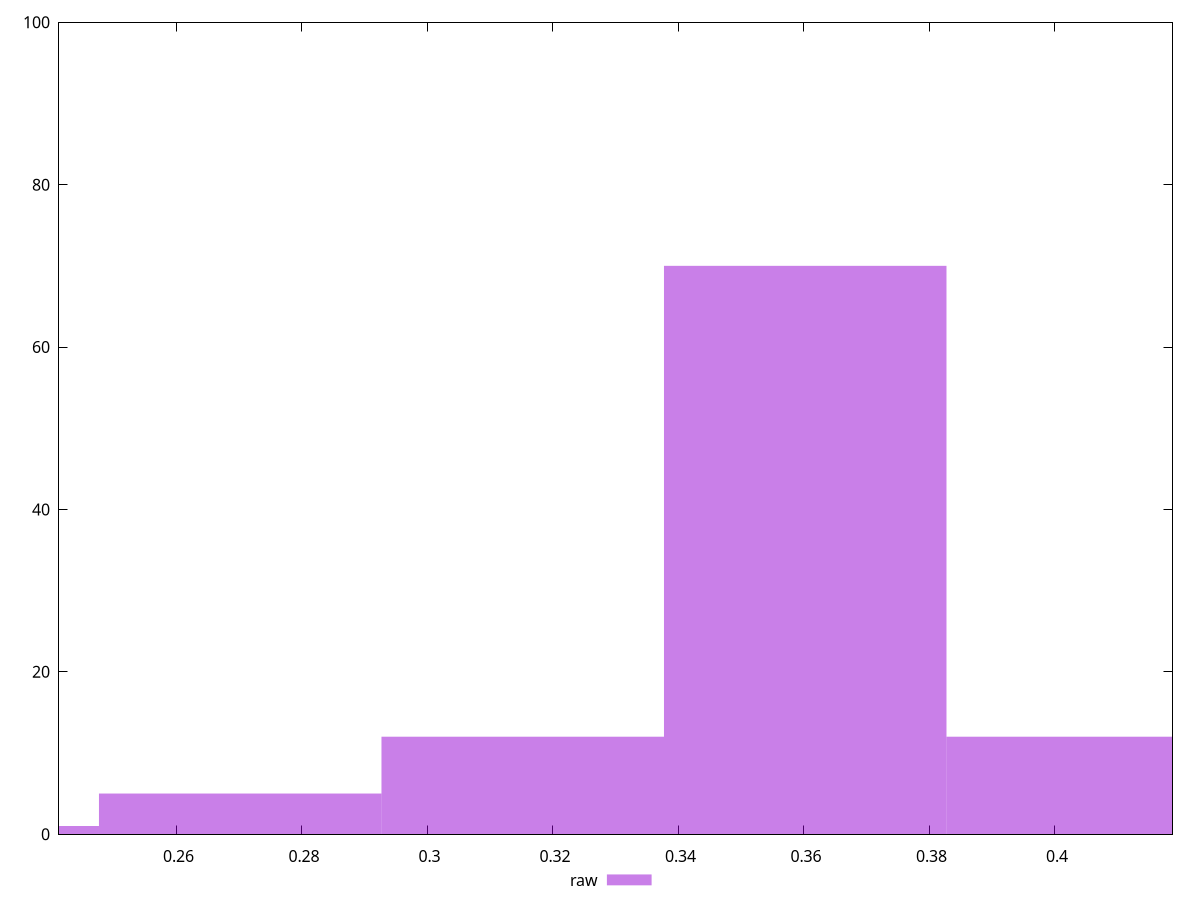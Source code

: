 reset

$raw <<EOF
0.22512992379005003 1
0.36020787806408006 70
0.27015590854806004 5
0.31518189330607005 12
0.40523386282209006 12
EOF

set key outside below
set boxwidth 0.04502598475801001
set xrange [0.24127341626639598:0.4187420416717832]
set yrange [0:100]
set trange [0:100]
set style fill transparent solid 0.5 noborder
set terminal svg size 640, 490 enhanced background rgb 'white'
set output "report_00009_2021-02-08T22-37-41.559Z/meta/pScore/samples/pages+cached/raw/histogram.svg"

plot $raw title "raw" with boxes

reset
